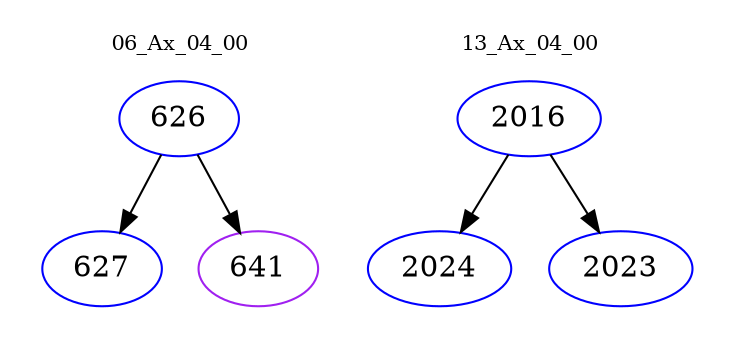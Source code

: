 digraph{
subgraph cluster_0 {
color = white
label = "06_Ax_04_00";
fontsize=10;
T0_626 [label="626", color="blue"]
T0_626 -> T0_627 [color="black"]
T0_627 [label="627", color="blue"]
T0_626 -> T0_641 [color="black"]
T0_641 [label="641", color="purple"]
}
subgraph cluster_1 {
color = white
label = "13_Ax_04_00";
fontsize=10;
T1_2016 [label="2016", color="blue"]
T1_2016 -> T1_2024 [color="black"]
T1_2024 [label="2024", color="blue"]
T1_2016 -> T1_2023 [color="black"]
T1_2023 [label="2023", color="blue"]
}
}
